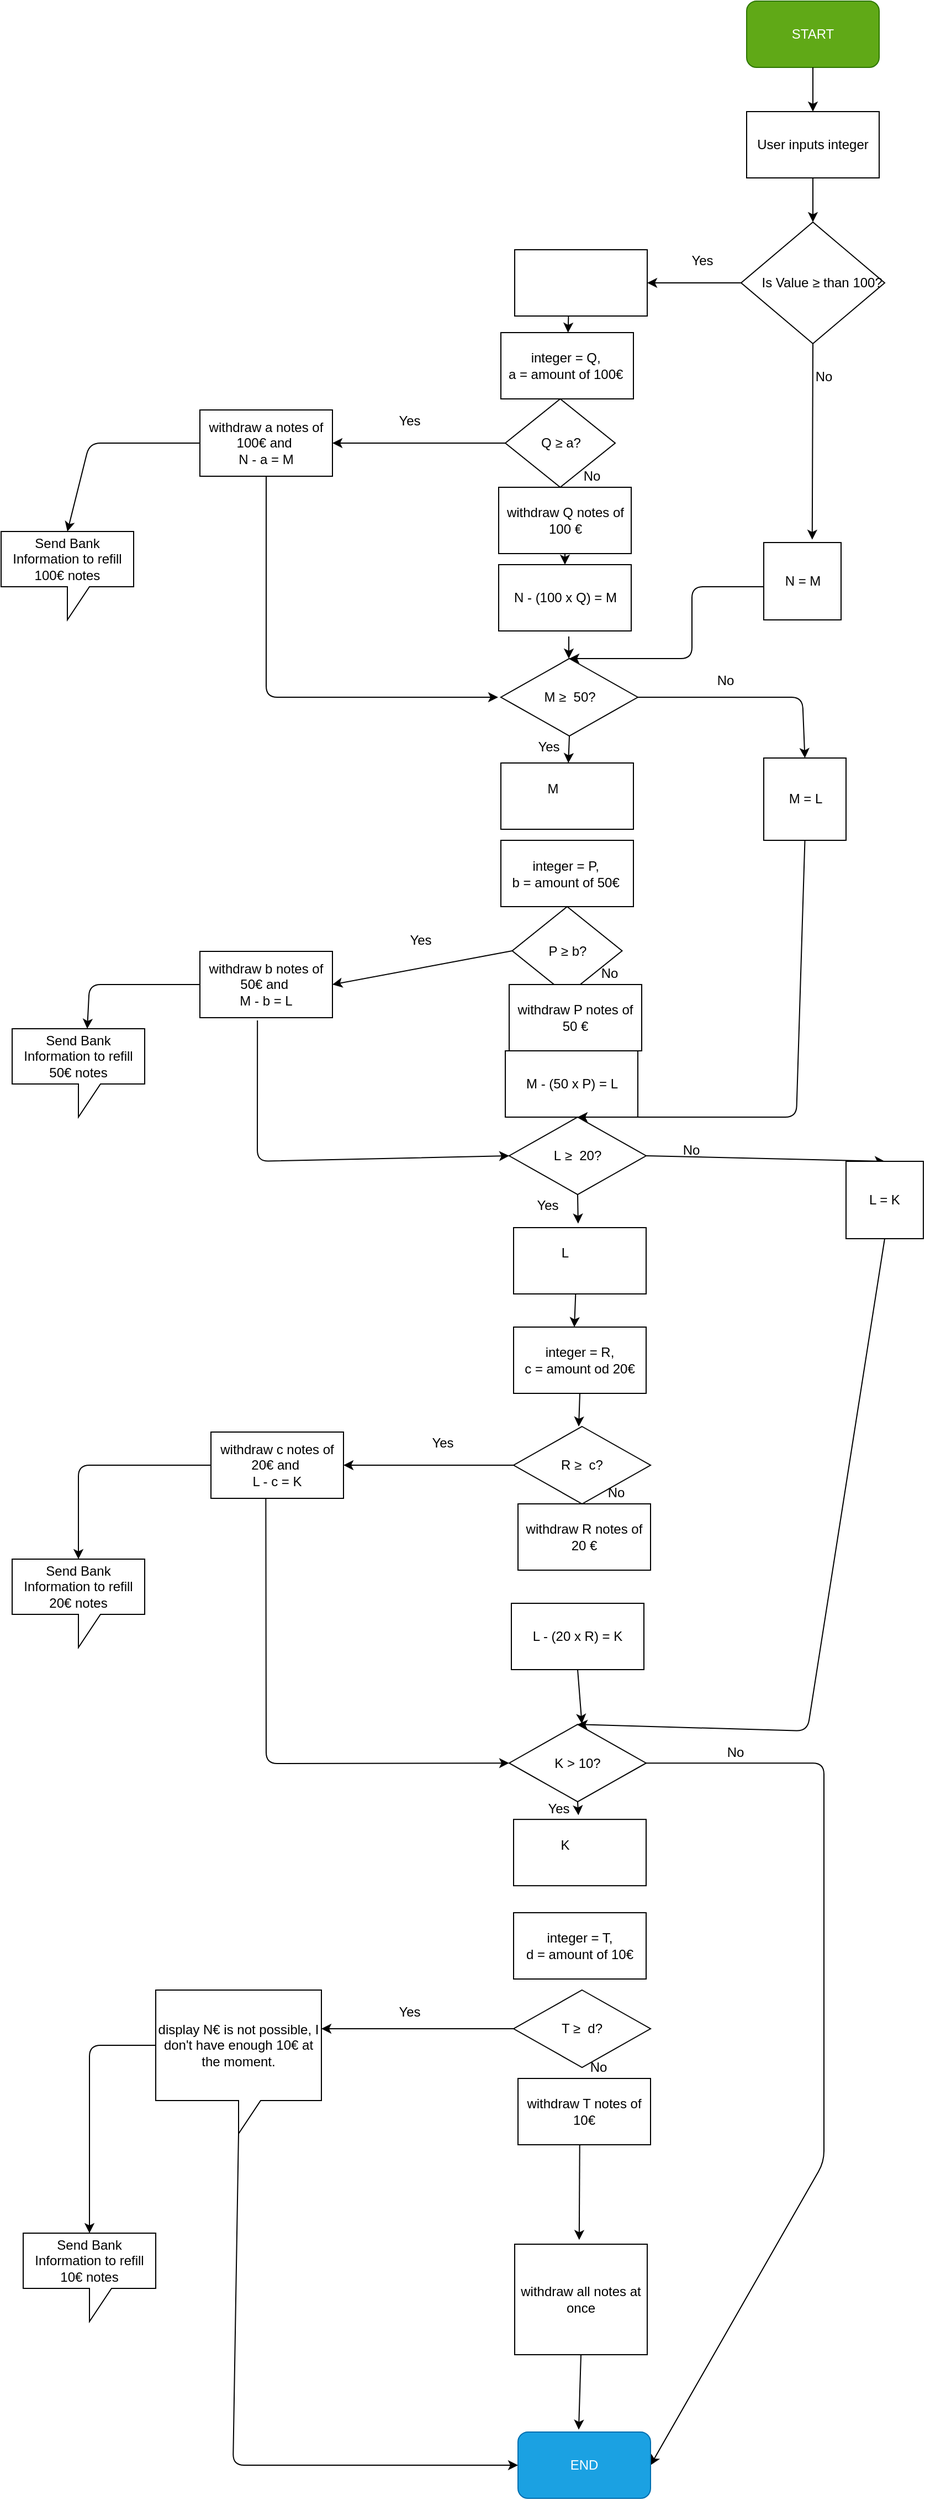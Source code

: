 <mxfile>
    <diagram id="UqjzjKch3L4LzaeZdQYj" name="Page-1">
        <mxGraphModel dx="821" dy="567" grid="1" gridSize="10" guides="1" tooltips="1" connect="1" arrows="1" fold="1" page="1" pageScale="3" pageWidth="827" pageHeight="1169" math="0" shadow="0">
            <root>
                <mxCell id="0"/>
                <mxCell id="1" parent="0"/>
                <mxCell id="2" value="START" style="rounded=1;whiteSpace=wrap;html=1;fillColor=#60a917;strokeColor=#2D7600;fontColor=#ffffff;" parent="1" vertex="1">
                    <mxGeometry x="1355" y="290" width="120" height="60" as="geometry"/>
                </mxCell>
                <mxCell id="3" value="" style="endArrow=classic;html=1;exitX=0.5;exitY=1;exitDx=0;exitDy=0;" parent="1" source="2" edge="1">
                    <mxGeometry width="50" height="50" relative="1" as="geometry">
                        <mxPoint x="1385" y="510" as="sourcePoint"/>
                        <mxPoint x="1415" y="390" as="targetPoint"/>
                    </mxGeometry>
                </mxCell>
                <mxCell id="4" value="User inputs integer" style="rounded=0;whiteSpace=wrap;html=1;" parent="1" vertex="1">
                    <mxGeometry x="1355" y="390" width="120" height="60" as="geometry"/>
                </mxCell>
                <mxCell id="6" value="" style="endArrow=classic;html=1;exitX=0.5;exitY=1;exitDx=0;exitDy=0;" parent="1" source="4" edge="1">
                    <mxGeometry width="50" height="50" relative="1" as="geometry">
                        <mxPoint x="1385" y="510" as="sourcePoint"/>
                        <mxPoint x="1415" y="490" as="targetPoint"/>
                    </mxGeometry>
                </mxCell>
                <mxCell id="7" value="&lt;div&gt;&lt;span&gt;&amp;nbsp; &amp;nbsp; &amp;nbsp;Is Value&amp;nbsp;&lt;/span&gt;&lt;span&gt;≥&amp;nbsp;&lt;/span&gt;&lt;span&gt;than 100?&lt;/span&gt;&lt;/div&gt;" style="rhombus;whiteSpace=wrap;html=1;align=center;" parent="1" vertex="1">
                    <mxGeometry x="1350" y="490" width="130" height="110" as="geometry"/>
                </mxCell>
                <mxCell id="10" value="" style="endArrow=classic;html=1;exitX=0;exitY=0.5;exitDx=0;exitDy=0;" parent="1" source="7" target="11" edge="1">
                    <mxGeometry width="50" height="50" relative="1" as="geometry">
                        <mxPoint x="1465" y="650" as="sourcePoint"/>
                        <mxPoint x="1295" y="545" as="targetPoint"/>
                    </mxGeometry>
                </mxCell>
                <mxCell id="11" value="&lt;font color=&quot;#ffffff&quot;&gt;N&amp;nbsp;&lt;span style=&quot;margin: 0px ; padding: 0px ; border: 0px ; outline: 0px ; vertical-align: baseline ; background: transparent ; font-family: &amp;#34;wfont_093ca4_2037fd65942642b0baf9d5422fcdb363&amp;#34; , &amp;#34;wf_2037fd65942642b0baf9d5422&amp;#34; , &amp;#34;orig_nunito_sans_regular&amp;#34; ; font-size: 18px&quot;&gt;÷ &lt;/span&gt;&lt;span style=&quot;margin: 0px ; padding: 0px ; border: 0px ; outline: 0px ; vertical-align: baseline ; background: transparent&quot;&gt;&lt;font style=&quot;font-size: 12px&quot;&gt;100&lt;/font&gt;&lt;/span&gt;&lt;/font&gt;" style="rounded=0;whiteSpace=wrap;html=1;" parent="1" vertex="1">
                    <mxGeometry x="1145" y="515" width="120" height="60" as="geometry"/>
                </mxCell>
                <mxCell id="12" value="" style="endArrow=classic;html=1;exitX=0.406;exitY=0.994;exitDx=0;exitDy=0;exitPerimeter=0;" parent="1" source="11" target="13" edge="1">
                    <mxGeometry width="50" height="50" relative="1" as="geometry">
                        <mxPoint x="1325" y="740" as="sourcePoint"/>
                        <mxPoint x="1194" y="630" as="targetPoint"/>
                    </mxGeometry>
                </mxCell>
                <mxCell id="13" value="integer = Q,&amp;nbsp;&lt;br&gt;a = amount of 100€&amp;nbsp;" style="rounded=0;whiteSpace=wrap;html=1;" parent="1" vertex="1">
                    <mxGeometry x="1132.5" y="590" width="120" height="60" as="geometry"/>
                </mxCell>
                <mxCell id="16" value="" style="endArrow=classic;html=1;exitX=0.5;exitY=1;exitDx=0;exitDy=0;" parent="1" edge="1">
                    <mxGeometry width="50" height="50" relative="1" as="geometry">
                        <mxPoint x="1194" y="865" as="sourcePoint"/>
                        <mxPoint x="1194" y="885" as="targetPoint"/>
                    </mxGeometry>
                </mxCell>
                <mxCell id="19" value="M&amp;nbsp;≥&amp;nbsp; 50?" style="rhombus;whiteSpace=wrap;html=1;" parent="1" vertex="1">
                    <mxGeometry x="1132.5" y="885" width="124" height="70" as="geometry"/>
                </mxCell>
                <mxCell id="21" value="N - (100 x Q) = M" style="rounded=0;whiteSpace=wrap;html=1;" parent="1" vertex="1">
                    <mxGeometry x="1130.5" y="800" width="120" height="60" as="geometry"/>
                </mxCell>
                <mxCell id="22" value="" style="endArrow=classic;html=1;exitX=0.5;exitY=1;exitDx=0;exitDy=0;" parent="1" source="19" target="23" edge="1">
                    <mxGeometry width="50" height="50" relative="1" as="geometry">
                        <mxPoint x="1315.5" y="955" as="sourcePoint"/>
                        <mxPoint x="1194.5" y="975" as="targetPoint"/>
                    </mxGeometry>
                </mxCell>
                <mxCell id="23" value="&lt;font style=&quot;font-size: 12px&quot;&gt;M&amp;nbsp;&lt;span style=&quot;color: rgb(255 , 255 , 255)&quot;&gt;÷ 50&lt;/span&gt;&lt;/font&gt;&lt;br&gt;&amp;nbsp;" style="rounded=0;whiteSpace=wrap;html=1;" parent="1" vertex="1">
                    <mxGeometry x="1132.5" y="979.5" width="120" height="60" as="geometry"/>
                </mxCell>
                <mxCell id="25" value="M - (50 x P) = L" style="rounded=0;whiteSpace=wrap;html=1;" parent="1" vertex="1">
                    <mxGeometry x="1136.5" y="1240" width="120" height="60" as="geometry"/>
                </mxCell>
                <mxCell id="26" value="L&amp;nbsp;≥&amp;nbsp; 20?" style="rhombus;whiteSpace=wrap;html=1;" parent="1" vertex="1">
                    <mxGeometry x="1140" y="1300" width="124" height="70" as="geometry"/>
                </mxCell>
                <mxCell id="27" value="&lt;font style=&quot;font-size: 12px&quot;&gt;L&amp;nbsp;&lt;span style=&quot;color: rgb(255 , 255 , 255)&quot;&gt;÷ 20&lt;/span&gt;&lt;br&gt;&amp;nbsp;&lt;/font&gt;" style="rounded=0;whiteSpace=wrap;html=1;" parent="1" vertex="1">
                    <mxGeometry x="1144" y="1400" width="120" height="60" as="geometry"/>
                </mxCell>
                <mxCell id="28" value="integer = R,&lt;br&gt;c = amount od 20€" style="rounded=0;whiteSpace=wrap;html=1;" parent="1" vertex="1">
                    <mxGeometry x="1144" y="1490" width="120" height="60" as="geometry"/>
                </mxCell>
                <mxCell id="31" value="L - (20 x R) = K" style="rounded=0;whiteSpace=wrap;html=1;" parent="1" vertex="1">
                    <mxGeometry x="1142" y="1740" width="120" height="60" as="geometry"/>
                </mxCell>
                <mxCell id="193" value="K &amp;gt; 10?" style="rhombus;whiteSpace=wrap;html=1;" parent="1" vertex="1">
                    <mxGeometry x="1140" y="1849.57" width="124" height="70" as="geometry"/>
                </mxCell>
                <mxCell id="194" value="&lt;font style=&quot;font-size: 12px&quot;&gt;K&amp;nbsp;&lt;span style=&quot;color: rgb(255 , 255 , 255)&quot;&gt;÷ 10&lt;/span&gt;&lt;br&gt;&amp;nbsp;&lt;/font&gt;" style="rounded=0;whiteSpace=wrap;html=1;" parent="1" vertex="1">
                    <mxGeometry x="1144" y="1935.57" width="120" height="60" as="geometry"/>
                </mxCell>
                <mxCell id="199" value="N = M" style="whiteSpace=wrap;html=1;aspect=fixed;" parent="1" vertex="1">
                    <mxGeometry x="1370.5" y="780" width="70" height="70" as="geometry"/>
                </mxCell>
                <mxCell id="200" value="" style="endArrow=classic;html=1;exitX=0.5;exitY=1;exitDx=0;exitDy=0;entryX=0.627;entryY=-0.037;entryDx=0;entryDy=0;entryPerimeter=0;" parent="1" source="7" target="199" edge="1">
                    <mxGeometry width="50" height="50" relative="1" as="geometry">
                        <mxPoint x="1515" y="740" as="sourcePoint"/>
                        <mxPoint x="1418" y="660" as="targetPoint"/>
                    </mxGeometry>
                </mxCell>
                <mxCell id="203" value="" style="endArrow=classic;html=1;exitX=1;exitY=0.5;exitDx=0;exitDy=0;entryX=0.5;entryY=0;entryDx=0;entryDy=0;" parent="1" source="19" target="204" edge="1">
                    <mxGeometry width="50" height="50" relative="1" as="geometry">
                        <mxPoint x="1515.5" y="1025" as="sourcePoint"/>
                        <mxPoint x="1425.5" y="920" as="targetPoint"/>
                        <Array as="points">
                            <mxPoint x="1405.5" y="920"/>
                        </Array>
                    </mxGeometry>
                </mxCell>
                <mxCell id="204" value="M = L" style="whiteSpace=wrap;html=1;aspect=fixed;" parent="1" vertex="1">
                    <mxGeometry x="1370.5" y="975" width="74.5" height="74.5" as="geometry"/>
                </mxCell>
                <mxCell id="205" value="" style="endArrow=classic;html=1;exitX=0.5;exitY=1;exitDx=0;exitDy=0;entryX=0.5;entryY=0;entryDx=0;entryDy=0;" parent="1" source="204" edge="1" target="26">
                    <mxGeometry width="50" height="50" relative="1" as="geometry">
                        <mxPoint x="1464.75" y="1010" as="sourcePoint"/>
                        <mxPoint x="1260" y="1330" as="targetPoint"/>
                        <Array as="points">
                            <mxPoint x="1400" y="1300"/>
                        </Array>
                    </mxGeometry>
                </mxCell>
                <mxCell id="207" value="" style="endArrow=classic;html=1;exitX=1;exitY=0.5;exitDx=0;exitDy=0;entryX=0.5;entryY=0;entryDx=0;entryDy=0;" parent="1" source="26" target="208" edge="1">
                    <mxGeometry width="50" height="50" relative="1" as="geometry">
                        <mxPoint x="1525" y="1655.57" as="sourcePoint"/>
                        <mxPoint x="1325" y="1615.57" as="targetPoint"/>
                        <Array as="points"/>
                    </mxGeometry>
                </mxCell>
                <mxCell id="208" value="L = K" style="whiteSpace=wrap;html=1;aspect=fixed;" parent="1" vertex="1">
                    <mxGeometry x="1445" y="1340" width="70" height="70" as="geometry"/>
                </mxCell>
                <mxCell id="209" value="" style="endArrow=classic;html=1;exitX=0.5;exitY=1;exitDx=0;exitDy=0;entryX=0.5;entryY=0;entryDx=0;entryDy=0;" parent="1" source="208" target="193" edge="1">
                    <mxGeometry width="50" height="50" relative="1" as="geometry">
                        <mxPoint x="1525" y="1655.57" as="sourcePoint"/>
                        <mxPoint x="1335" y="1865.57" as="targetPoint"/>
                        <Array as="points">
                            <mxPoint x="1410" y="1855.57"/>
                        </Array>
                    </mxGeometry>
                </mxCell>
                <mxCell id="212" value="" style="endArrow=classic;html=1;entryX=1;entryY=0.5;entryDx=0;entryDy=0;exitX=1;exitY=0.5;exitDx=0;exitDy=0;" parent="1" source="193" target="213" edge="1">
                    <mxGeometry width="50" height="50" relative="1" as="geometry">
                        <mxPoint x="1425" y="1895.57" as="sourcePoint"/>
                        <mxPoint x="1266" y="2185.57" as="targetPoint"/>
                        <Array as="points">
                            <mxPoint x="1425" y="1884.57"/>
                            <mxPoint x="1425" y="2245.57"/>
                        </Array>
                    </mxGeometry>
                </mxCell>
                <mxCell id="213" value="END" style="rounded=1;whiteSpace=wrap;html=1;fillColor=#1ba1e2;strokeColor=#006EAF;fontColor=#ffffff;" parent="1" vertex="1">
                    <mxGeometry x="1148" y="2490" width="120" height="60" as="geometry"/>
                </mxCell>
                <mxCell id="214" value="withdraw all notes at once" style="rounded=0;whiteSpace=wrap;html=1;" parent="1" vertex="1">
                    <mxGeometry x="1145" y="2320" width="120" height="100" as="geometry"/>
                </mxCell>
                <mxCell id="217" value="" style="endArrow=classic;html=1;exitX=0;exitY=0.5;exitDx=0;exitDy=0;entryX=0.5;entryY=0;entryDx=0;entryDy=0;" parent="1" target="19" edge="1">
                    <mxGeometry width="50" height="50" relative="1" as="geometry">
                        <mxPoint x="1370.5" y="820" as="sourcePoint"/>
                        <mxPoint x="1305.5" y="895" as="targetPoint"/>
                        <Array as="points">
                            <mxPoint x="1305.5" y="820"/>
                            <mxPoint x="1305.5" y="885"/>
                        </Array>
                    </mxGeometry>
                </mxCell>
                <mxCell id="223" value="" style="endArrow=classic;html=1;exitX=0.5;exitY=1;exitDx=0;exitDy=0;entryX=0.487;entryY=-0.061;entryDx=0;entryDy=0;entryPerimeter=0;" parent="1" source="26" target="27" edge="1">
                    <mxGeometry width="50" height="50" relative="1" as="geometry">
                        <mxPoint x="1285" y="1705.57" as="sourcePoint"/>
                        <mxPoint x="1335" y="1655.57" as="targetPoint"/>
                    </mxGeometry>
                </mxCell>
                <mxCell id="224" value="" style="endArrow=classic;html=1;exitX=0.468;exitY=1.005;exitDx=0;exitDy=0;exitPerimeter=0;" parent="1" source="27" edge="1">
                    <mxGeometry width="50" height="50" relative="1" as="geometry">
                        <mxPoint x="1285" y="1755.57" as="sourcePoint"/>
                        <mxPoint x="1199" y="1490" as="targetPoint"/>
                    </mxGeometry>
                </mxCell>
                <mxCell id="225" value="" style="endArrow=classic;html=1;exitX=0.5;exitY=1;exitDx=0;exitDy=0;" parent="1" source="28" edge="1">
                    <mxGeometry width="50" height="50" relative="1" as="geometry">
                        <mxPoint x="1285" y="1755.57" as="sourcePoint"/>
                        <mxPoint x="1203" y="1580" as="targetPoint"/>
                    </mxGeometry>
                </mxCell>
                <mxCell id="226" value="" style="endArrow=classic;html=1;exitX=0.5;exitY=1;exitDx=0;exitDy=0;entryX=0.531;entryY=-0.008;entryDx=0;entryDy=0;entryPerimeter=0;" parent="1" source="31" target="193" edge="1">
                    <mxGeometry width="50" height="50" relative="1" as="geometry">
                        <mxPoint x="1285" y="1955.57" as="sourcePoint"/>
                        <mxPoint x="1335" y="1905.57" as="targetPoint"/>
                    </mxGeometry>
                </mxCell>
                <mxCell id="227" value="" style="endArrow=classic;html=1;exitX=0.5;exitY=1;exitDx=0;exitDy=0;entryX=0.489;entryY=-0.063;entryDx=0;entryDy=0;entryPerimeter=0;" parent="1" source="193" target="194" edge="1">
                    <mxGeometry width="50" height="50" relative="1" as="geometry">
                        <mxPoint x="1285" y="1955.57" as="sourcePoint"/>
                        <mxPoint x="1335" y="1905.57" as="targetPoint"/>
                    </mxGeometry>
                </mxCell>
                <mxCell id="232" value="" style="endArrow=classic;html=1;entryX=0.517;entryY=-0.064;entryDx=0;entryDy=0;entryPerimeter=0;" parent="1" edge="1">
                    <mxGeometry width="50" height="50" relative="1" as="geometry">
                        <mxPoint x="1203.87" y="2230" as="sourcePoint"/>
                        <mxPoint x="1203.41" y="2316.16" as="targetPoint"/>
                    </mxGeometry>
                </mxCell>
                <mxCell id="233" value="" style="endArrow=classic;html=1;exitX=0.5;exitY=1;exitDx=0;exitDy=0;entryX=0.458;entryY=-0.036;entryDx=0;entryDy=0;entryPerimeter=0;" parent="1" source="214" target="213" edge="1">
                    <mxGeometry width="50" height="50" relative="1" as="geometry">
                        <mxPoint x="1316.5" y="2750" as="sourcePoint"/>
                        <mxPoint x="1366.5" y="2700" as="targetPoint"/>
                    </mxGeometry>
                </mxCell>
                <mxCell id="235" value="No" style="text;html=1;strokeColor=none;fillColor=none;align=center;verticalAlign=middle;whiteSpace=wrap;rounded=0;" parent="1" vertex="1">
                    <mxGeometry x="1405" y="620" width="40" height="20" as="geometry"/>
                </mxCell>
                <mxCell id="236" value="Yes" style="text;html=1;strokeColor=none;fillColor=none;align=center;verticalAlign=middle;whiteSpace=wrap;rounded=0;" parent="1" vertex="1">
                    <mxGeometry x="1295" y="515" width="40" height="20" as="geometry"/>
                </mxCell>
                <mxCell id="238" value="Yes" style="text;html=1;strokeColor=none;fillColor=none;align=center;verticalAlign=middle;whiteSpace=wrap;rounded=0;" parent="1" vertex="1">
                    <mxGeometry x="1155.5" y="955" width="40" height="20" as="geometry"/>
                </mxCell>
                <mxCell id="239" value="No" style="text;html=1;strokeColor=none;fillColor=none;align=center;verticalAlign=middle;whiteSpace=wrap;rounded=0;" parent="1" vertex="1">
                    <mxGeometry x="1315.5" y="895" width="40" height="20" as="geometry"/>
                </mxCell>
                <mxCell id="243" value="Yes" style="text;html=1;strokeColor=none;fillColor=none;align=center;verticalAlign=middle;whiteSpace=wrap;rounded=0;" parent="1" vertex="1">
                    <mxGeometry x="1155" y="1370" width="40" height="20" as="geometry"/>
                </mxCell>
                <mxCell id="244" value="No" style="text;html=1;strokeColor=none;fillColor=none;align=center;verticalAlign=middle;whiteSpace=wrap;rounded=0;" parent="1" vertex="1">
                    <mxGeometry x="1285" y="1320" width="40" height="20" as="geometry"/>
                </mxCell>
                <mxCell id="245" value="Yes" style="text;html=1;strokeColor=none;fillColor=none;align=center;verticalAlign=middle;whiteSpace=wrap;rounded=0;" parent="1" vertex="1">
                    <mxGeometry x="1165" y="1915.57" width="40" height="20" as="geometry"/>
                </mxCell>
                <mxCell id="246" value="No" style="text;html=1;strokeColor=none;fillColor=none;align=center;verticalAlign=middle;whiteSpace=wrap;rounded=0;" parent="1" vertex="1">
                    <mxGeometry x="1325" y="1864.57" width="40" height="20" as="geometry"/>
                </mxCell>
                <mxCell id="247" value="withdraw Q notes of 100 €" style="rounded=0;whiteSpace=wrap;html=1;" vertex="1" parent="1">
                    <mxGeometry x="1130.5" y="730" width="120" height="60" as="geometry"/>
                </mxCell>
                <mxCell id="249" value="" style="endArrow=classic;html=1;exitX=0.5;exitY=1;exitDx=0;exitDy=0;entryX=0.5;entryY=0;entryDx=0;entryDy=0;" edge="1" parent="1" source="247" target="21">
                    <mxGeometry width="50" height="50" relative="1" as="geometry">
                        <mxPoint x="1300" y="740" as="sourcePoint"/>
                        <mxPoint x="1350" y="690" as="targetPoint"/>
                    </mxGeometry>
                </mxCell>
                <mxCell id="253" style="edgeStyle=orthogonalEdgeStyle;rounded=0;orthogonalLoop=1;jettySize=auto;html=1;exitX=0;exitY=0.5;exitDx=0;exitDy=0;" edge="1" parent="1" source="251" target="254">
                    <mxGeometry relative="1" as="geometry">
                        <mxPoint x="990" y="690.333" as="targetPoint"/>
                    </mxGeometry>
                </mxCell>
                <mxCell id="251" value="&lt;span&gt;Q ≥ a?&lt;/span&gt;" style="rhombus;whiteSpace=wrap;html=1;" vertex="1" parent="1">
                    <mxGeometry x="1136.5" y="650" width="99.5" height="80" as="geometry"/>
                </mxCell>
                <mxCell id="254" value="withdraw a notes of 100€ and&amp;nbsp;&lt;br&gt;N - a = M" style="rounded=0;whiteSpace=wrap;html=1;" vertex="1" parent="1">
                    <mxGeometry x="860" y="660.003" width="120" height="60" as="geometry"/>
                </mxCell>
                <mxCell id="255" value="" style="endArrow=classic;html=1;exitX=0.5;exitY=1;exitDx=0;exitDy=0;" edge="1" parent="1" source="254">
                    <mxGeometry width="50" height="50" relative="1" as="geometry">
                        <mxPoint x="1150" y="970" as="sourcePoint"/>
                        <mxPoint x="1130" y="920" as="targetPoint"/>
                        <Array as="points">
                            <mxPoint x="920" y="920"/>
                        </Array>
                    </mxGeometry>
                </mxCell>
                <mxCell id="256" value="integer = P,&amp;nbsp;&lt;br&gt;b = amount of 50€&amp;nbsp;" style="rounded=0;whiteSpace=wrap;html=1;" vertex="1" parent="1">
                    <mxGeometry x="1132.5" y="1049.5" width="120" height="60" as="geometry"/>
                </mxCell>
                <mxCell id="257" value="&lt;span&gt;P ≥ b?&lt;/span&gt;" style="rhombus;whiteSpace=wrap;html=1;" vertex="1" parent="1">
                    <mxGeometry x="1142.75" y="1109.5" width="99.5" height="80" as="geometry"/>
                </mxCell>
                <mxCell id="258" value="withdraw b notes of 50€ and&amp;nbsp;&lt;br&gt;M - b = L" style="rounded=0;whiteSpace=wrap;html=1;" vertex="1" parent="1">
                    <mxGeometry x="860" y="1150.003" width="120" height="60" as="geometry"/>
                </mxCell>
                <mxCell id="259" value="" style="endArrow=classic;html=1;exitX=0;exitY=0.5;exitDx=0;exitDy=0;entryX=1;entryY=0.5;entryDx=0;entryDy=0;" edge="1" parent="1" source="257" target="258">
                    <mxGeometry width="50" height="50" relative="1" as="geometry">
                        <mxPoint x="1160" y="1040" as="sourcePoint"/>
                        <mxPoint x="1210" y="990" as="targetPoint"/>
                    </mxGeometry>
                </mxCell>
                <mxCell id="260" value="" style="endArrow=classic;html=1;exitX=0.434;exitY=1.042;exitDx=0;exitDy=0;exitPerimeter=0;entryX=0;entryY=0.5;entryDx=0;entryDy=0;" edge="1" parent="1" source="258" target="26">
                    <mxGeometry width="50" height="50" relative="1" as="geometry">
                        <mxPoint x="1160" y="1180" as="sourcePoint"/>
                        <mxPoint x="920" y="1370" as="targetPoint"/>
                        <Array as="points">
                            <mxPoint x="912" y="1340"/>
                        </Array>
                    </mxGeometry>
                </mxCell>
                <mxCell id="261" value="withdraw P notes of 50 €" style="rounded=0;whiteSpace=wrap;html=1;" vertex="1" parent="1">
                    <mxGeometry x="1140" y="1180" width="120" height="60" as="geometry"/>
                </mxCell>
                <mxCell id="263" value="R ≥&amp;nbsp; c?" style="rhombus;whiteSpace=wrap;html=1;" vertex="1" parent="1">
                    <mxGeometry x="1144" y="1580" width="124" height="70" as="geometry"/>
                </mxCell>
                <mxCell id="264" value="withdraw R notes of 20 €" style="rounded=0;whiteSpace=wrap;html=1;" vertex="1" parent="1">
                    <mxGeometry x="1148" y="1650" width="120" height="60" as="geometry"/>
                </mxCell>
                <mxCell id="265" value="withdraw c notes of 20€ and&amp;nbsp;&lt;br&gt;L - c = K" style="rounded=0;whiteSpace=wrap;html=1;" vertex="1" parent="1">
                    <mxGeometry x="870" y="1585.003" width="120" height="60" as="geometry"/>
                </mxCell>
                <mxCell id="266" value="" style="endArrow=classic;html=1;exitX=0;exitY=0.5;exitDx=0;exitDy=0;entryX=1;entryY=0.5;entryDx=0;entryDy=0;" edge="1" parent="1" source="263" target="265">
                    <mxGeometry width="50" height="50" relative="1" as="geometry">
                        <mxPoint x="1160" y="1670" as="sourcePoint"/>
                        <mxPoint x="1210" y="1620" as="targetPoint"/>
                    </mxGeometry>
                </mxCell>
                <mxCell id="267" value="" style="endArrow=classic;html=1;exitX=0.414;exitY=0.992;exitDx=0;exitDy=0;exitPerimeter=0;entryX=0;entryY=0.5;entryDx=0;entryDy=0;" edge="1" parent="1" source="265" target="193">
                    <mxGeometry width="50" height="50" relative="1" as="geometry">
                        <mxPoint x="1160" y="1670" as="sourcePoint"/>
                        <mxPoint x="920" y="1900" as="targetPoint"/>
                        <Array as="points">
                            <mxPoint x="920" y="1885"/>
                        </Array>
                    </mxGeometry>
                </mxCell>
                <mxCell id="268" value="integer = T,&lt;br&gt;d = amount of 10€" style="rounded=0;whiteSpace=wrap;html=1;" vertex="1" parent="1">
                    <mxGeometry x="1144" y="2020" width="120" height="60" as="geometry"/>
                </mxCell>
                <mxCell id="270" value="T ≥&amp;nbsp; d?" style="rhombus;whiteSpace=wrap;html=1;" vertex="1" parent="1">
                    <mxGeometry x="1144" y="2090" width="124" height="70" as="geometry"/>
                </mxCell>
                <mxCell id="271" value="withdraw T notes of 10€" style="rounded=0;whiteSpace=wrap;html=1;" vertex="1" parent="1">
                    <mxGeometry x="1148" y="2170" width="120" height="60" as="geometry"/>
                </mxCell>
                <mxCell id="272" value="" style="endArrow=classic;html=1;" edge="1" parent="1">
                    <mxGeometry width="50" height="50" relative="1" as="geometry">
                        <mxPoint x="1145" y="2125" as="sourcePoint"/>
                        <mxPoint x="970" y="2125" as="targetPoint"/>
                    </mxGeometry>
                </mxCell>
                <mxCell id="273" value="display N€ is not possible, I don't have enough 10€ at the moment." style="shape=callout;whiteSpace=wrap;html=1;perimeter=calloutPerimeter;" vertex="1" parent="1">
                    <mxGeometry x="820" y="2090" width="150" height="130" as="geometry"/>
                </mxCell>
                <mxCell id="274" value="" style="endArrow=classic;html=1;exitX=0;exitY=0;exitDx=75;exitDy=130;exitPerimeter=0;entryX=0;entryY=0.5;entryDx=0;entryDy=0;" edge="1" parent="1" source="273" target="213">
                    <mxGeometry width="50" height="50" relative="1" as="geometry">
                        <mxPoint x="1160" y="2320" as="sourcePoint"/>
                        <mxPoint x="1210" y="2270" as="targetPoint"/>
                        <Array as="points">
                            <mxPoint x="890" y="2520"/>
                        </Array>
                    </mxGeometry>
                </mxCell>
                <mxCell id="275" value="Send Bank Information to refill 100€ notes" style="shape=callout;whiteSpace=wrap;html=1;perimeter=calloutPerimeter;" vertex="1" parent="1">
                    <mxGeometry x="680" y="770" width="120" height="80" as="geometry"/>
                </mxCell>
                <mxCell id="276" value="Send Bank Information to refill 20€ notes" style="shape=callout;whiteSpace=wrap;html=1;perimeter=calloutPerimeter;" vertex="1" parent="1">
                    <mxGeometry x="690" y="1700" width="120" height="80" as="geometry"/>
                </mxCell>
                <mxCell id="277" value="Send Bank Information to refill 10€ notes" style="shape=callout;whiteSpace=wrap;html=1;perimeter=calloutPerimeter;" vertex="1" parent="1">
                    <mxGeometry x="700" y="2310" width="120" height="80" as="geometry"/>
                </mxCell>
                <mxCell id="278" value="Send Bank Information to refill 50€ notes" style="shape=callout;whiteSpace=wrap;html=1;perimeter=calloutPerimeter;" vertex="1" parent="1">
                    <mxGeometry x="690" y="1220" width="120" height="80" as="geometry"/>
                </mxCell>
                <mxCell id="279" value="" style="endArrow=classic;html=1;exitX=0;exitY=0;exitDx=0;exitDy=50;exitPerimeter=0;entryX=0.5;entryY=0;entryDx=0;entryDy=0;entryPerimeter=0;" edge="1" parent="1" source="273" target="277">
                    <mxGeometry width="50" height="50" relative="1" as="geometry">
                        <mxPoint x="730" y="2300" as="sourcePoint"/>
                        <mxPoint x="780" y="2250" as="targetPoint"/>
                        <Array as="points">
                            <mxPoint x="760" y="2140"/>
                        </Array>
                    </mxGeometry>
                </mxCell>
                <mxCell id="280" value="" style="endArrow=classic;html=1;exitX=0;exitY=0.5;exitDx=0;exitDy=0;entryX=0.5;entryY=0;entryDx=0;entryDy=0;entryPerimeter=0;" edge="1" parent="1" source="265" target="276">
                    <mxGeometry width="50" height="50" relative="1" as="geometry">
                        <mxPoint x="730" y="1780" as="sourcePoint"/>
                        <mxPoint x="780" y="1730" as="targetPoint"/>
                        <Array as="points">
                            <mxPoint x="750" y="1615"/>
                        </Array>
                    </mxGeometry>
                </mxCell>
                <mxCell id="281" value="" style="endArrow=classic;html=1;exitX=0;exitY=0.5;exitDx=0;exitDy=0;" edge="1" parent="1" source="258">
                    <mxGeometry width="50" height="50" relative="1" as="geometry">
                        <mxPoint x="730" y="1270" as="sourcePoint"/>
                        <mxPoint x="758" y="1220" as="targetPoint"/>
                        <Array as="points">
                            <mxPoint x="760" y="1180"/>
                        </Array>
                    </mxGeometry>
                </mxCell>
                <mxCell id="282" value="" style="endArrow=classic;html=1;exitX=0;exitY=0.5;exitDx=0;exitDy=0;entryX=0.5;entryY=0;entryDx=0;entryDy=0;entryPerimeter=0;" edge="1" parent="1" source="254" target="275">
                    <mxGeometry width="50" height="50" relative="1" as="geometry">
                        <mxPoint x="730" y="750" as="sourcePoint"/>
                        <mxPoint x="780" y="700" as="targetPoint"/>
                        <Array as="points">
                            <mxPoint x="760" y="690"/>
                        </Array>
                    </mxGeometry>
                </mxCell>
                <mxCell id="283" value="Yes" style="text;html=1;strokeColor=none;fillColor=none;align=center;verticalAlign=middle;whiteSpace=wrap;rounded=0;" vertex="1" parent="1">
                    <mxGeometry x="1030" y="2100" width="40" height="20" as="geometry"/>
                </mxCell>
                <mxCell id="284" value="Yes" style="text;html=1;strokeColor=none;fillColor=none;align=center;verticalAlign=middle;whiteSpace=wrap;rounded=0;" vertex="1" parent="1">
                    <mxGeometry x="1060" y="1585" width="40" height="20" as="geometry"/>
                </mxCell>
                <mxCell id="287" value="Yes" style="text;html=1;strokeColor=none;fillColor=none;align=center;verticalAlign=middle;whiteSpace=wrap;rounded=0;" vertex="1" parent="1">
                    <mxGeometry x="1040" y="1130" width="40" height="20" as="geometry"/>
                </mxCell>
                <mxCell id="288" value="Yes" style="text;html=1;strokeColor=none;fillColor=none;align=center;verticalAlign=middle;whiteSpace=wrap;rounded=0;" vertex="1" parent="1">
                    <mxGeometry x="1030" y="660" width="40" height="20" as="geometry"/>
                </mxCell>
                <mxCell id="289" value="No" style="text;html=1;strokeColor=none;fillColor=none;align=center;verticalAlign=middle;whiteSpace=wrap;rounded=0;" vertex="1" parent="1">
                    <mxGeometry x="1195" y="710" width="40" height="20" as="geometry"/>
                </mxCell>
                <mxCell id="291" value="No" style="text;html=1;strokeColor=none;fillColor=none;align=center;verticalAlign=middle;whiteSpace=wrap;rounded=0;" vertex="1" parent="1">
                    <mxGeometry x="1210.5" y="1160" width="40" height="20" as="geometry"/>
                </mxCell>
                <mxCell id="292" value="No" style="text;html=1;strokeColor=none;fillColor=none;align=center;verticalAlign=middle;whiteSpace=wrap;rounded=0;" vertex="1" parent="1">
                    <mxGeometry x="1216.5" y="1630" width="40" height="20" as="geometry"/>
                </mxCell>
                <mxCell id="293" value="No" style="text;html=1;strokeColor=none;fillColor=none;align=center;verticalAlign=middle;whiteSpace=wrap;rounded=0;" vertex="1" parent="1">
                    <mxGeometry x="1201" y="2150" width="40" height="20" as="geometry"/>
                </mxCell>
            </root>
        </mxGraphModel>
    </diagram>
</mxfile>
